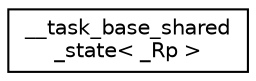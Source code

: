 digraph "Graphical Class Hierarchy"
{
  edge [fontname="Helvetica",fontsize="10",labelfontname="Helvetica",labelfontsize="10"];
  node [fontname="Helvetica",fontsize="10",shape=record];
  rankdir="LR";
  Node1 [label="__task_base_shared\l_state\< _Rp \>",height=0.2,width=0.4,color="black", fillcolor="white", style="filled",URL="$struct____task__base__shared__state.xhtml"];
}
